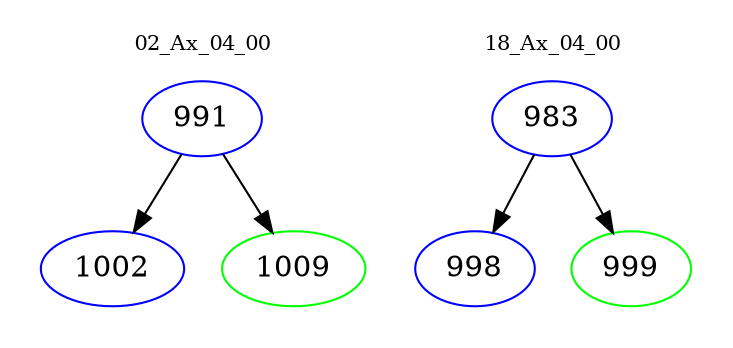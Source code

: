 digraph{
subgraph cluster_0 {
color = white
label = "02_Ax_04_00";
fontsize=10;
T0_991 [label="991", color="blue"]
T0_991 -> T0_1002 [color="black"]
T0_1002 [label="1002", color="blue"]
T0_991 -> T0_1009 [color="black"]
T0_1009 [label="1009", color="green"]
}
subgraph cluster_1 {
color = white
label = "18_Ax_04_00";
fontsize=10;
T1_983 [label="983", color="blue"]
T1_983 -> T1_998 [color="black"]
T1_998 [label="998", color="blue"]
T1_983 -> T1_999 [color="black"]
T1_999 [label="999", color="green"]
}
}

